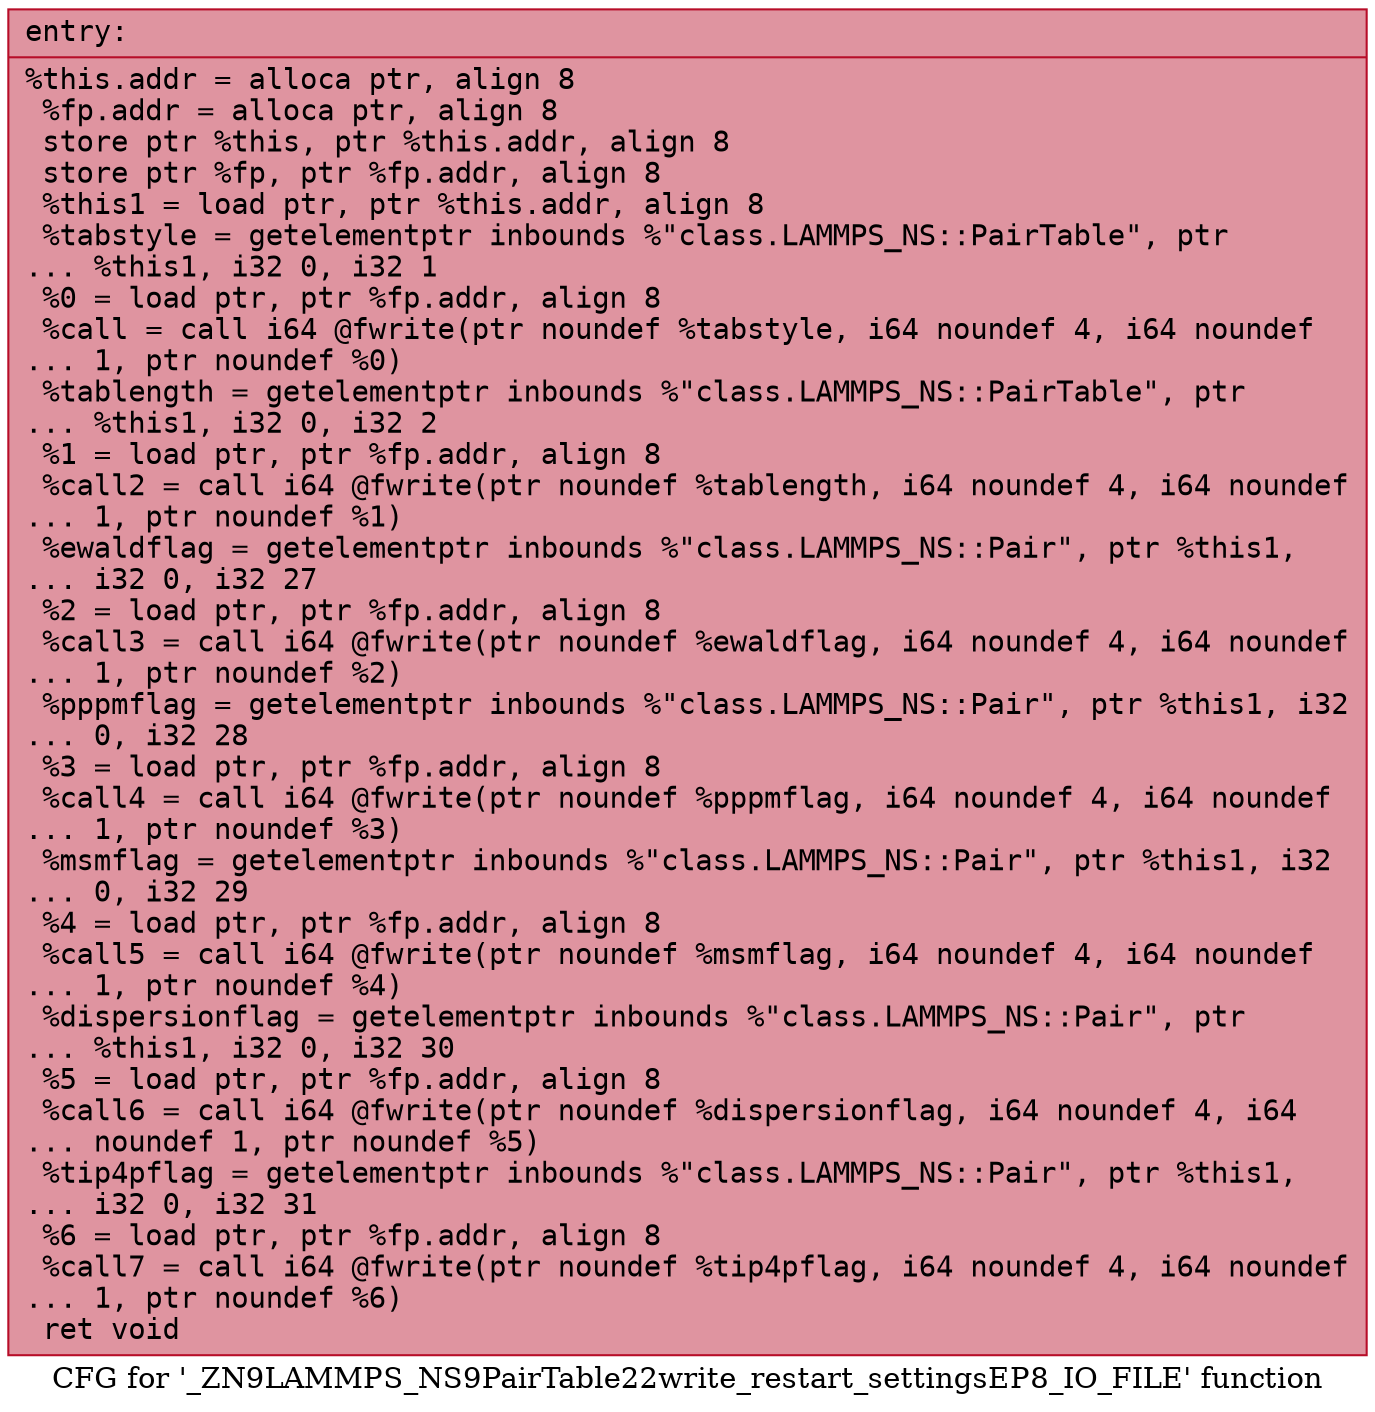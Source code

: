 digraph "CFG for '_ZN9LAMMPS_NS9PairTable22write_restart_settingsEP8_IO_FILE' function" {
	label="CFG for '_ZN9LAMMPS_NS9PairTable22write_restart_settingsEP8_IO_FILE' function";

	Node0x55f58a334210 [shape=record,color="#b70d28ff", style=filled, fillcolor="#b70d2870" fontname="Courier",label="{entry:\l|  %this.addr = alloca ptr, align 8\l  %fp.addr = alloca ptr, align 8\l  store ptr %this, ptr %this.addr, align 8\l  store ptr %fp, ptr %fp.addr, align 8\l  %this1 = load ptr, ptr %this.addr, align 8\l  %tabstyle = getelementptr inbounds %\"class.LAMMPS_NS::PairTable\", ptr\l... %this1, i32 0, i32 1\l  %0 = load ptr, ptr %fp.addr, align 8\l  %call = call i64 @fwrite(ptr noundef %tabstyle, i64 noundef 4, i64 noundef\l... 1, ptr noundef %0)\l  %tablength = getelementptr inbounds %\"class.LAMMPS_NS::PairTable\", ptr\l... %this1, i32 0, i32 2\l  %1 = load ptr, ptr %fp.addr, align 8\l  %call2 = call i64 @fwrite(ptr noundef %tablength, i64 noundef 4, i64 noundef\l... 1, ptr noundef %1)\l  %ewaldflag = getelementptr inbounds %\"class.LAMMPS_NS::Pair\", ptr %this1,\l... i32 0, i32 27\l  %2 = load ptr, ptr %fp.addr, align 8\l  %call3 = call i64 @fwrite(ptr noundef %ewaldflag, i64 noundef 4, i64 noundef\l... 1, ptr noundef %2)\l  %pppmflag = getelementptr inbounds %\"class.LAMMPS_NS::Pair\", ptr %this1, i32\l... 0, i32 28\l  %3 = load ptr, ptr %fp.addr, align 8\l  %call4 = call i64 @fwrite(ptr noundef %pppmflag, i64 noundef 4, i64 noundef\l... 1, ptr noundef %3)\l  %msmflag = getelementptr inbounds %\"class.LAMMPS_NS::Pair\", ptr %this1, i32\l... 0, i32 29\l  %4 = load ptr, ptr %fp.addr, align 8\l  %call5 = call i64 @fwrite(ptr noundef %msmflag, i64 noundef 4, i64 noundef\l... 1, ptr noundef %4)\l  %dispersionflag = getelementptr inbounds %\"class.LAMMPS_NS::Pair\", ptr\l... %this1, i32 0, i32 30\l  %5 = load ptr, ptr %fp.addr, align 8\l  %call6 = call i64 @fwrite(ptr noundef %dispersionflag, i64 noundef 4, i64\l... noundef 1, ptr noundef %5)\l  %tip4pflag = getelementptr inbounds %\"class.LAMMPS_NS::Pair\", ptr %this1,\l... i32 0, i32 31\l  %6 = load ptr, ptr %fp.addr, align 8\l  %call7 = call i64 @fwrite(ptr noundef %tip4pflag, i64 noundef 4, i64 noundef\l... 1, ptr noundef %6)\l  ret void\l}"];
}
